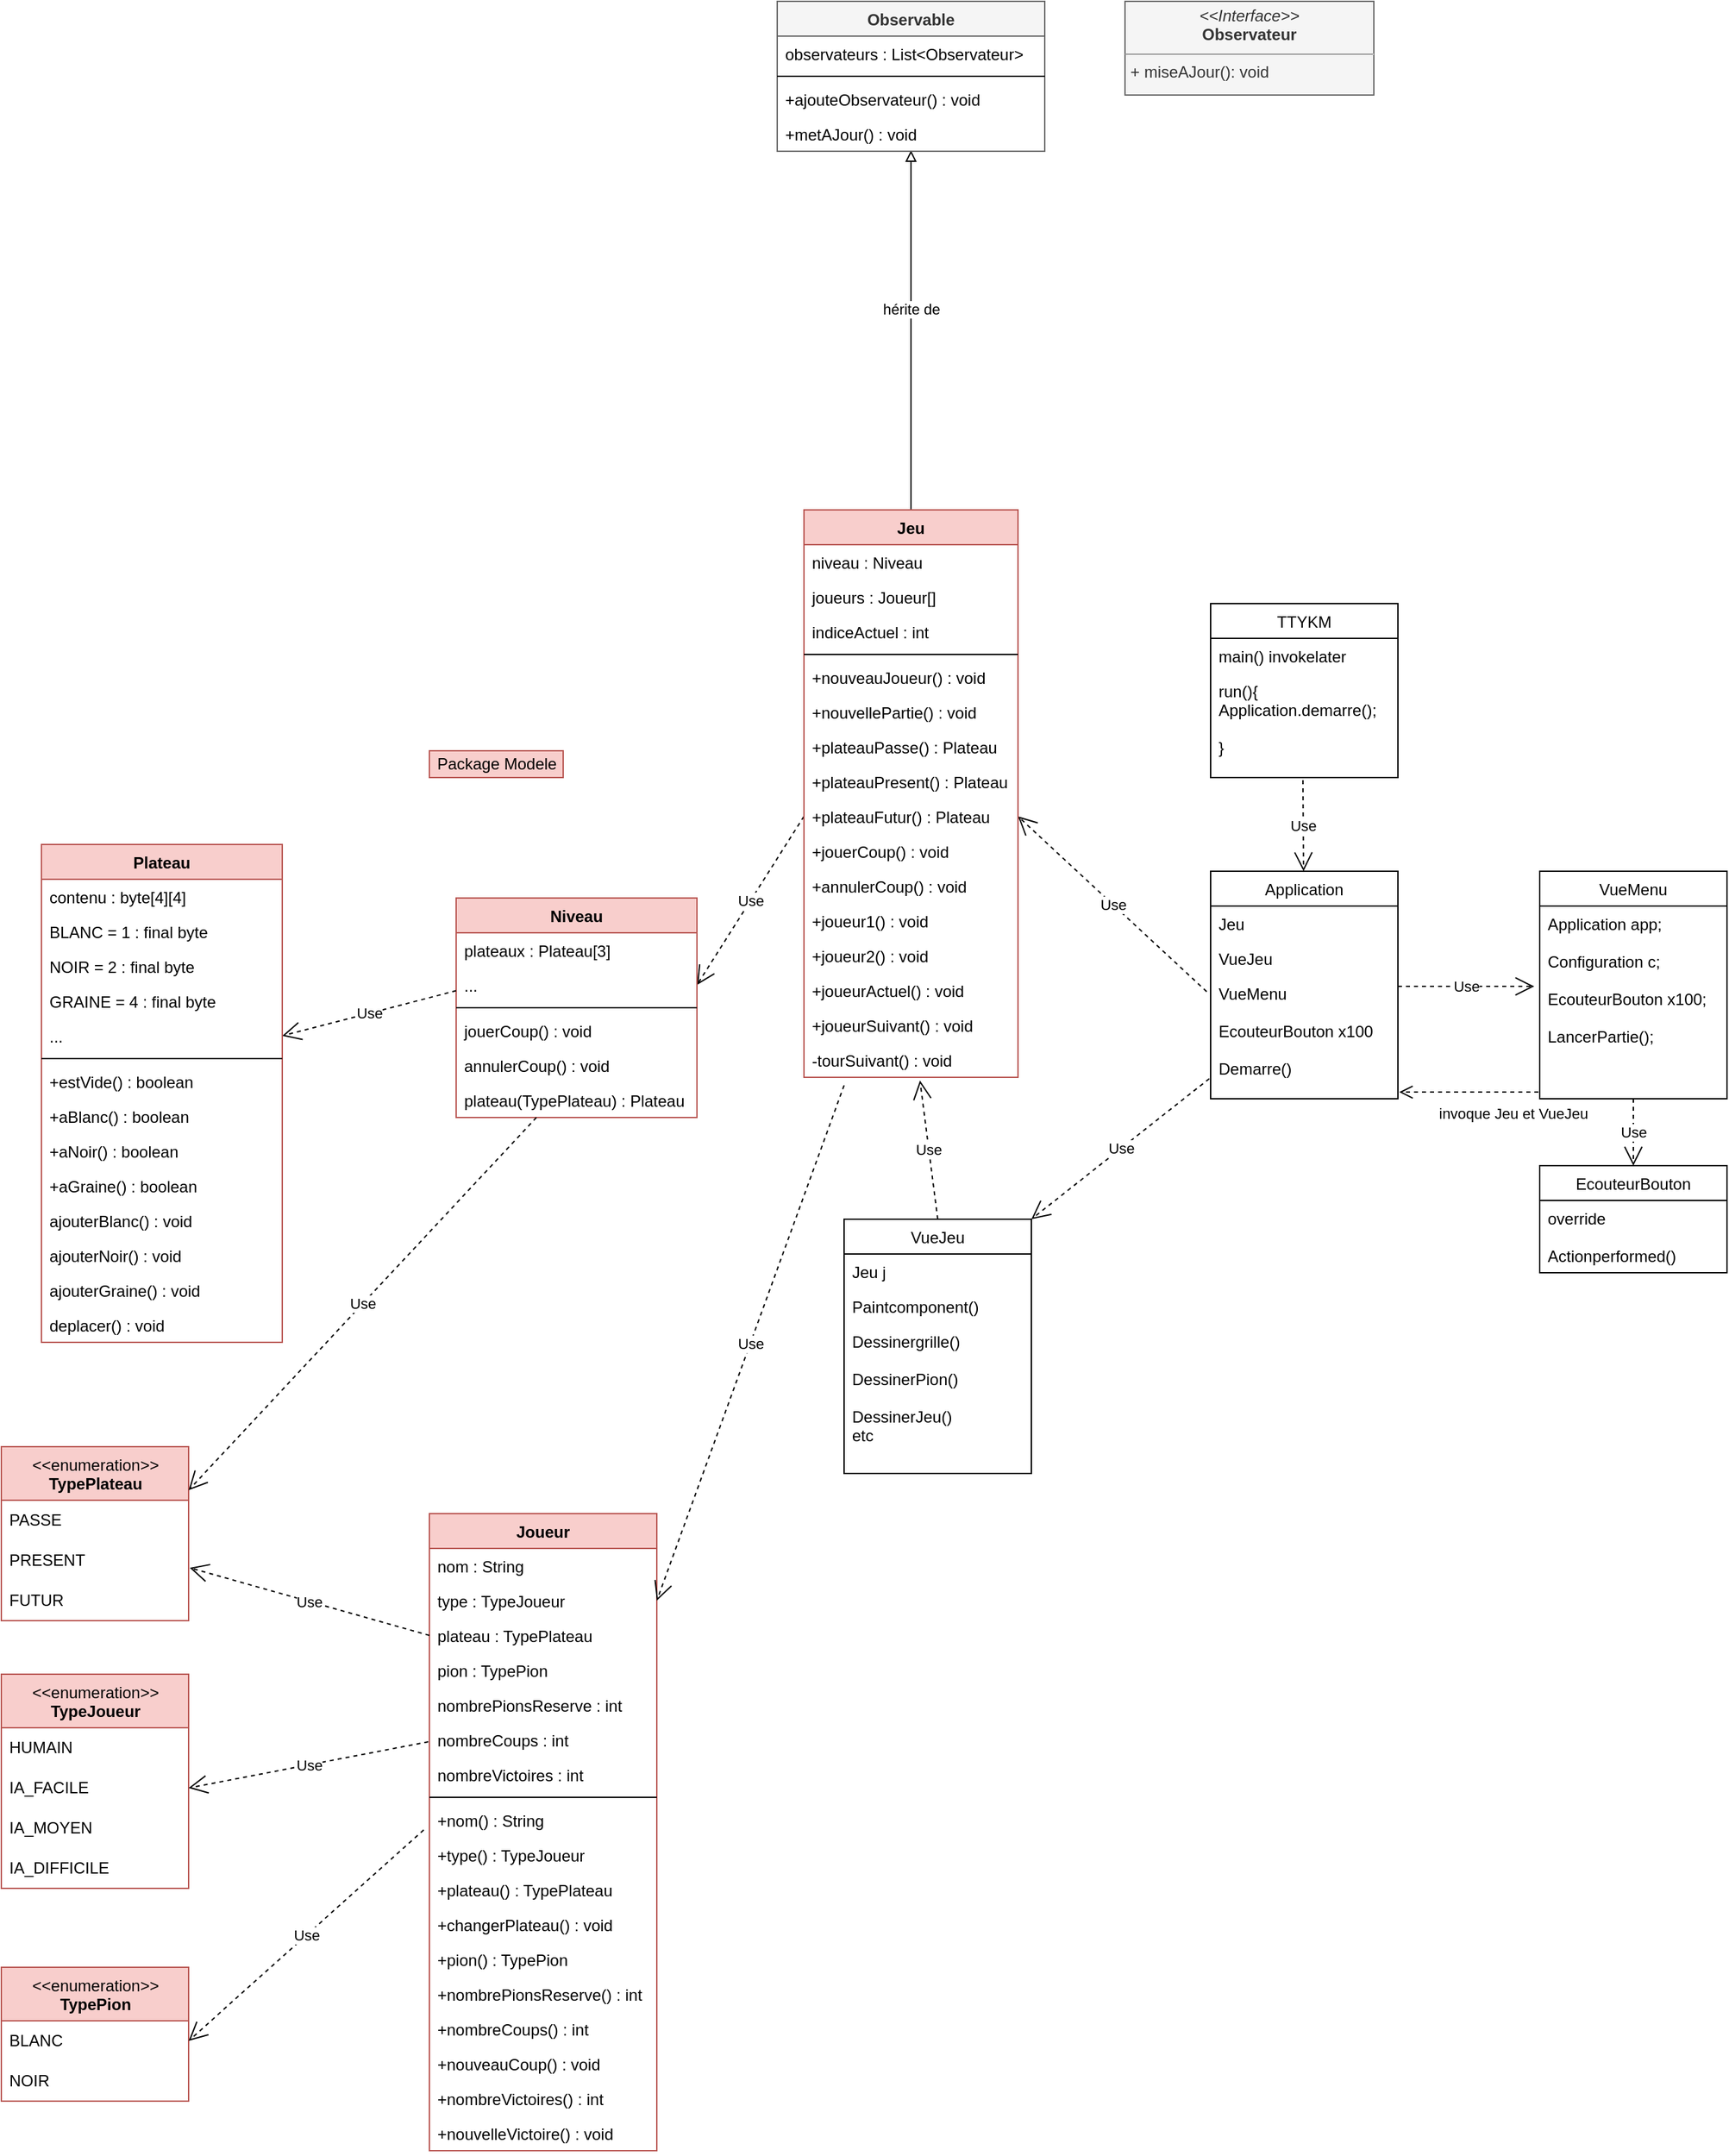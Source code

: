 <mxfile version="17.5.1" type="device"><diagram id="C5RBs43oDa-KdzZeNtuy" name="Page-1"><mxGraphModel dx="1675" dy="1767" grid="1" gridSize="10" guides="1" tooltips="1" connect="1" arrows="1" fold="1" page="1" pageScale="1" pageWidth="827" pageHeight="1169" math="0" shadow="0"><root><mxCell id="WIyWlLk6GJQsqaUBKTNV-0"/><mxCell id="WIyWlLk6GJQsqaUBKTNV-1" parent="WIyWlLk6GJQsqaUBKTNV-0"/><mxCell id="59cZ2ZwxNtggz1wQpweX-0" value="TTYKM" style="swimlane;fontStyle=0;childLayout=stackLayout;horizontal=1;startSize=26;fillColor=none;horizontalStack=0;resizeParent=1;resizeParentMax=0;resizeLast=0;collapsible=1;marginBottom=0;" parent="WIyWlLk6GJQsqaUBKTNV-1" vertex="1"><mxGeometry x="344" y="50" width="140" height="130" as="geometry"/></mxCell><mxCell id="59cZ2ZwxNtggz1wQpweX-1" value="main() invokelater" style="text;strokeColor=none;fillColor=none;align=left;verticalAlign=top;spacingLeft=4;spacingRight=4;overflow=hidden;rotatable=0;points=[[0,0.5],[1,0.5]];portConstraint=eastwest;" parent="59cZ2ZwxNtggz1wQpweX-0" vertex="1"><mxGeometry y="26" width="140" height="26" as="geometry"/></mxCell><mxCell id="59cZ2ZwxNtggz1wQpweX-2" value="run(){&#10;Application.demarre();&#10;&#10;}" style="text;strokeColor=none;fillColor=none;align=left;verticalAlign=top;spacingLeft=4;spacingRight=4;overflow=hidden;rotatable=0;points=[[0,0.5],[1,0.5]];portConstraint=eastwest;" parent="59cZ2ZwxNtggz1wQpweX-0" vertex="1"><mxGeometry y="52" width="140" height="78" as="geometry"/></mxCell><mxCell id="59cZ2ZwxNtggz1wQpweX-4" value="Use" style="endArrow=open;endSize=12;dashed=1;html=1;rounded=0;exitX=0.493;exitY=1.026;exitDx=0;exitDy=0;exitPerimeter=0;" parent="WIyWlLk6GJQsqaUBKTNV-1" source="59cZ2ZwxNtggz1wQpweX-2" target="59cZ2ZwxNtggz1wQpweX-5" edge="1"><mxGeometry width="160" relative="1" as="geometry"><mxPoint x="330" y="400" as="sourcePoint"/><mxPoint x="413" y="240" as="targetPoint"/></mxGeometry></mxCell><mxCell id="59cZ2ZwxNtggz1wQpweX-5" value="Application" style="swimlane;fontStyle=0;childLayout=stackLayout;horizontal=1;startSize=26;fillColor=none;horizontalStack=0;resizeParent=1;resizeParentMax=0;resizeLast=0;collapsible=1;marginBottom=0;" parent="WIyWlLk6GJQsqaUBKTNV-1" vertex="1"><mxGeometry x="344" y="250" width="140" height="170" as="geometry"/></mxCell><mxCell id="59cZ2ZwxNtggz1wQpweX-6" value="Jeu" style="text;strokeColor=none;fillColor=none;align=left;verticalAlign=top;spacingLeft=4;spacingRight=4;overflow=hidden;rotatable=0;points=[[0,0.5],[1,0.5]];portConstraint=eastwest;" parent="59cZ2ZwxNtggz1wQpweX-5" vertex="1"><mxGeometry y="26" width="140" height="26" as="geometry"/></mxCell><mxCell id="59cZ2ZwxNtggz1wQpweX-7" value="VueJeu" style="text;strokeColor=none;fillColor=none;align=left;verticalAlign=top;spacingLeft=4;spacingRight=4;overflow=hidden;rotatable=0;points=[[0,0.5],[1,0.5]];portConstraint=eastwest;" parent="59cZ2ZwxNtggz1wQpweX-5" vertex="1"><mxGeometry y="52" width="140" height="26" as="geometry"/></mxCell><mxCell id="59cZ2ZwxNtggz1wQpweX-8" value="VueMenu&#10;&#10;EcouteurBouton x100&#10;&#10;Demarre()&#10;" style="text;strokeColor=none;fillColor=none;align=left;verticalAlign=top;spacingLeft=4;spacingRight=4;overflow=hidden;rotatable=0;points=[[0,0.5],[1,0.5]];portConstraint=eastwest;" parent="59cZ2ZwxNtggz1wQpweX-5" vertex="1"><mxGeometry y="78" width="140" height="92" as="geometry"/></mxCell><mxCell id="59cZ2ZwxNtggz1wQpweX-12" value="Use" style="endArrow=open;endSize=12;dashed=1;html=1;rounded=0;exitX=-0.021;exitY=0.13;exitDx=0;exitDy=0;exitPerimeter=0;entryX=1;entryY=0.5;entryDx=0;entryDy=0;" parent="WIyWlLk6GJQsqaUBKTNV-1" source="59cZ2ZwxNtggz1wQpweX-8" target="d33MSlvQpofv4dg1JDqz-76" edge="1"><mxGeometry width="160" relative="1" as="geometry"><mxPoint x="330" y="400" as="sourcePoint"/><mxPoint x="210" y="331.512" as="targetPoint"/></mxGeometry></mxCell><mxCell id="59cZ2ZwxNtggz1wQpweX-17" value="VueJeu" style="swimlane;fontStyle=0;childLayout=stackLayout;horizontal=1;startSize=26;fillColor=none;horizontalStack=0;resizeParent=1;resizeParentMax=0;resizeLast=0;collapsible=1;marginBottom=0;" parent="WIyWlLk6GJQsqaUBKTNV-1" vertex="1"><mxGeometry x="70" y="510" width="140" height="190" as="geometry"/></mxCell><mxCell id="59cZ2ZwxNtggz1wQpweX-18" value="Jeu j" style="text;strokeColor=none;fillColor=none;align=left;verticalAlign=top;spacingLeft=4;spacingRight=4;overflow=hidden;rotatable=0;points=[[0,0.5],[1,0.5]];portConstraint=eastwest;" parent="59cZ2ZwxNtggz1wQpweX-17" vertex="1"><mxGeometry y="26" width="140" height="26" as="geometry"/></mxCell><mxCell id="59cZ2ZwxNtggz1wQpweX-19" value="Paintcomponent()" style="text;strokeColor=none;fillColor=none;align=left;verticalAlign=top;spacingLeft=4;spacingRight=4;overflow=hidden;rotatable=0;points=[[0,0.5],[1,0.5]];portConstraint=eastwest;" parent="59cZ2ZwxNtggz1wQpweX-17" vertex="1"><mxGeometry y="52" width="140" height="26" as="geometry"/></mxCell><mxCell id="59cZ2ZwxNtggz1wQpweX-20" value="Dessinergrille()&#10;&#10;DessinerPion()&#10;&#10;DessinerJeu()&#10;etc&#10;" style="text;strokeColor=none;fillColor=none;align=left;verticalAlign=top;spacingLeft=4;spacingRight=4;overflow=hidden;rotatable=0;points=[[0,0.5],[1,0.5]];portConstraint=eastwest;" parent="59cZ2ZwxNtggz1wQpweX-17" vertex="1"><mxGeometry y="78" width="140" height="112" as="geometry"/></mxCell><mxCell id="59cZ2ZwxNtggz1wQpweX-21" value="Use" style="endArrow=open;endSize=12;dashed=1;html=1;rounded=0;exitX=-0.007;exitY=0.837;exitDx=0;exitDy=0;exitPerimeter=0;entryX=1;entryY=0;entryDx=0;entryDy=0;" parent="WIyWlLk6GJQsqaUBKTNV-1" source="59cZ2ZwxNtggz1wQpweX-8" target="59cZ2ZwxNtggz1wQpweX-17" edge="1"><mxGeometry width="160" relative="1" as="geometry"><mxPoint x="330" y="430" as="sourcePoint"/><mxPoint x="490" y="430" as="targetPoint"/></mxGeometry></mxCell><mxCell id="59cZ2ZwxNtggz1wQpweX-22" value="Use" style="endArrow=open;endSize=12;dashed=1;html=1;rounded=0;exitX=0.5;exitY=0;exitDx=0;exitDy=0;entryX=0.542;entryY=1.09;entryDx=0;entryDy=0;entryPerimeter=0;" parent="WIyWlLk6GJQsqaUBKTNV-1" source="59cZ2ZwxNtggz1wQpweX-17" target="d33MSlvQpofv4dg1JDqz-94" edge="1"><mxGeometry width="160" relative="1" as="geometry"><mxPoint x="330" y="430" as="sourcePoint"/><mxPoint x="140.98" y="436.068" as="targetPoint"/></mxGeometry></mxCell><mxCell id="59cZ2ZwxNtggz1wQpweX-23" value="VueMenu" style="swimlane;fontStyle=0;childLayout=stackLayout;horizontal=1;startSize=26;fillColor=none;horizontalStack=0;resizeParent=1;resizeParentMax=0;resizeLast=0;collapsible=1;marginBottom=0;" parent="WIyWlLk6GJQsqaUBKTNV-1" vertex="1"><mxGeometry x="590" y="250" width="140" height="170" as="geometry"/></mxCell><mxCell id="59cZ2ZwxNtggz1wQpweX-24" value="Application app;&#10;&#10;Configuration c;&#10;&#10;EcouteurBouton x100;&#10;&#10;LancerPartie();&#10;" style="text;strokeColor=none;fillColor=none;align=left;verticalAlign=top;spacingLeft=4;spacingRight=4;overflow=hidden;rotatable=0;points=[[0,0.5],[1,0.5]];portConstraint=eastwest;" parent="59cZ2ZwxNtggz1wQpweX-23" vertex="1"><mxGeometry y="26" width="140" height="144" as="geometry"/></mxCell><mxCell id="59cZ2ZwxNtggz1wQpweX-27" value="Use" style="endArrow=open;endSize=12;dashed=1;html=1;rounded=0;exitX=1;exitY=0.087;exitDx=0;exitDy=0;exitPerimeter=0;entryX=-0.029;entryY=0.417;entryDx=0;entryDy=0;entryPerimeter=0;" parent="WIyWlLk6GJQsqaUBKTNV-1" source="59cZ2ZwxNtggz1wQpweX-8" target="59cZ2ZwxNtggz1wQpweX-24" edge="1"><mxGeometry width="160" relative="1" as="geometry"><mxPoint x="330" y="400" as="sourcePoint"/><mxPoint x="490" y="400" as="targetPoint"/></mxGeometry></mxCell><mxCell id="59cZ2ZwxNtggz1wQpweX-28" value="invoque Jeu et VueJeu" style="html=1;verticalAlign=bottom;endArrow=open;dashed=1;endSize=8;rounded=0;entryX=1.007;entryY=0.946;entryDx=0;entryDy=0;entryPerimeter=0;exitX=-0.007;exitY=0.965;exitDx=0;exitDy=0;exitPerimeter=0;" parent="WIyWlLk6GJQsqaUBKTNV-1" source="59cZ2ZwxNtggz1wQpweX-24" target="59cZ2ZwxNtggz1wQpweX-8" edge="1"><mxGeometry x="-0.634" y="25" relative="1" as="geometry"><mxPoint x="590" y="370" as="sourcePoint"/><mxPoint x="370" y="400" as="targetPoint"/><mxPoint as="offset"/></mxGeometry></mxCell><mxCell id="59cZ2ZwxNtggz1wQpweX-29" value="EcouteurBouton" style="swimlane;fontStyle=0;childLayout=stackLayout;horizontal=1;startSize=26;fillColor=none;horizontalStack=0;resizeParent=1;resizeParentMax=0;resizeLast=0;collapsible=1;marginBottom=0;" parent="WIyWlLk6GJQsqaUBKTNV-1" vertex="1"><mxGeometry x="590" y="470" width="140" height="80" as="geometry"/></mxCell><mxCell id="59cZ2ZwxNtggz1wQpweX-31" value="override &#10;&#10;Actionperformed()" style="text;strokeColor=none;fillColor=none;align=left;verticalAlign=top;spacingLeft=4;spacingRight=4;overflow=hidden;rotatable=0;points=[[0,0.5],[1,0.5]];portConstraint=eastwest;" parent="59cZ2ZwxNtggz1wQpweX-29" vertex="1"><mxGeometry y="26" width="140" height="54" as="geometry"/></mxCell><mxCell id="59cZ2ZwxNtggz1wQpweX-33" value="Use" style="endArrow=open;endSize=12;dashed=1;html=1;rounded=0;entryX=0.5;entryY=0;entryDx=0;entryDy=0;exitX=0.5;exitY=1;exitDx=0;exitDy=0;" parent="WIyWlLk6GJQsqaUBKTNV-1" source="59cZ2ZwxNtggz1wQpweX-23" target="59cZ2ZwxNtggz1wQpweX-29" edge="1"><mxGeometry width="160" relative="1" as="geometry"><mxPoint x="330" y="400" as="sourcePoint"/><mxPoint x="490" y="400" as="targetPoint"/></mxGeometry></mxCell><mxCell id="d33MSlvQpofv4dg1JDqz-1" value="Use" style="endArrow=open;endSize=12;dashed=1;html=1;rounded=0;exitX=0;exitY=0.5;exitDx=0;exitDy=0;entryX=1;entryY=0.5;entryDx=0;entryDy=0;" edge="1" parent="WIyWlLk6GJQsqaUBKTNV-1" source="d33MSlvQpofv4dg1JDqz-76" target="d33MSlvQpofv4dg1JDqz-64"><mxGeometry width="160" relative="1" as="geometry"><mxPoint x="70.0" y="339.41" as="sourcePoint"/><mxPoint x="-61.06" y="339.436" as="targetPoint"/></mxGeometry></mxCell><mxCell id="d33MSlvQpofv4dg1JDqz-2" value="Niveau" style="swimlane;fontStyle=1;align=center;verticalAlign=top;childLayout=stackLayout;horizontal=1;startSize=26;horizontalStack=0;resizeParent=1;resizeParentMax=0;resizeLast=0;collapsible=1;marginBottom=0;fillColor=#f8cecc;strokeColor=#b85450;" vertex="1" parent="WIyWlLk6GJQsqaUBKTNV-1"><mxGeometry x="-220" y="270" width="180" height="164" as="geometry"/></mxCell><mxCell id="d33MSlvQpofv4dg1JDqz-3" value="plateaux : Plateau[3]" style="text;strokeColor=none;fillColor=none;align=left;verticalAlign=top;spacingLeft=4;spacingRight=4;overflow=hidden;rotatable=0;points=[[0,0.5],[1,0.5]];portConstraint=eastwest;" vertex="1" parent="d33MSlvQpofv4dg1JDqz-2"><mxGeometry y="26" width="180" height="26" as="geometry"/></mxCell><mxCell id="d33MSlvQpofv4dg1JDqz-64" value="..." style="text;strokeColor=none;fillColor=none;align=left;verticalAlign=top;spacingLeft=4;spacingRight=4;overflow=hidden;rotatable=0;points=[[0,0.5],[1,0.5]];portConstraint=eastwest;" vertex="1" parent="d33MSlvQpofv4dg1JDqz-2"><mxGeometry y="52" width="180" height="26" as="geometry"/></mxCell><mxCell id="d33MSlvQpofv4dg1JDqz-4" value="" style="line;strokeWidth=1;fillColor=none;align=left;verticalAlign=middle;spacingTop=-1;spacingLeft=3;spacingRight=3;rotatable=0;labelPosition=right;points=[];portConstraint=eastwest;" vertex="1" parent="d33MSlvQpofv4dg1JDqz-2"><mxGeometry y="78" width="180" height="8" as="geometry"/></mxCell><mxCell id="d33MSlvQpofv4dg1JDqz-5" value="jouerCoup() : void" style="text;strokeColor=none;fillColor=none;align=left;verticalAlign=top;spacingLeft=4;spacingRight=4;overflow=hidden;rotatable=0;points=[[0,0.5],[1,0.5]];portConstraint=eastwest;" vertex="1" parent="d33MSlvQpofv4dg1JDqz-2"><mxGeometry y="86" width="180" height="26" as="geometry"/></mxCell><mxCell id="d33MSlvQpofv4dg1JDqz-63" value="annulerCoup() : void" style="text;strokeColor=none;fillColor=none;align=left;verticalAlign=top;spacingLeft=4;spacingRight=4;overflow=hidden;rotatable=0;points=[[0,0.5],[1,0.5]];portConstraint=eastwest;" vertex="1" parent="d33MSlvQpofv4dg1JDqz-2"><mxGeometry y="112" width="180" height="26" as="geometry"/></mxCell><mxCell id="d33MSlvQpofv4dg1JDqz-65" value="plateau(TypePlateau) : Plateau" style="text;strokeColor=none;fillColor=none;align=left;verticalAlign=top;spacingLeft=4;spacingRight=4;overflow=hidden;rotatable=0;points=[[0,0.5],[1,0.5]];portConstraint=eastwest;" vertex="1" parent="d33MSlvQpofv4dg1JDqz-2"><mxGeometry y="138" width="180" height="26" as="geometry"/></mxCell><mxCell id="d33MSlvQpofv4dg1JDqz-117" style="edgeStyle=orthogonalEdgeStyle;rounded=0;orthogonalLoop=1;jettySize=auto;html=1;entryX=0.5;entryY=0.974;entryDx=0;entryDy=0;entryPerimeter=0;endArrow=block;endFill=0;strokeWidth=1;" edge="1" parent="WIyWlLk6GJQsqaUBKTNV-1" source="d33MSlvQpofv4dg1JDqz-68" target="d33MSlvQpofv4dg1JDqz-114"><mxGeometry relative="1" as="geometry"/></mxCell><mxCell id="d33MSlvQpofv4dg1JDqz-119" value="hérite de" style="edgeLabel;html=1;align=center;verticalAlign=middle;resizable=0;points=[];" vertex="1" connectable="0" parent="d33MSlvQpofv4dg1JDqz-117"><mxGeometry x="0.429" y="-2" relative="1" as="geometry"><mxPoint x="-2" y="42" as="offset"/></mxGeometry></mxCell><mxCell id="d33MSlvQpofv4dg1JDqz-68" value="Jeu" style="swimlane;fontStyle=1;align=center;verticalAlign=top;childLayout=stackLayout;horizontal=1;startSize=26;horizontalStack=0;resizeParent=1;resizeParentMax=0;resizeLast=0;collapsible=1;marginBottom=0;fillColor=#f8cecc;strokeColor=#b85450;" vertex="1" parent="WIyWlLk6GJQsqaUBKTNV-1"><mxGeometry x="40" y="-20" width="160" height="424" as="geometry"/></mxCell><mxCell id="d33MSlvQpofv4dg1JDqz-70" value="niveau : Niveau" style="text;strokeColor=none;fillColor=none;align=left;verticalAlign=top;spacingLeft=4;spacingRight=4;overflow=hidden;rotatable=0;points=[[0,0.5],[1,0.5]];portConstraint=eastwest;" vertex="1" parent="d33MSlvQpofv4dg1JDqz-68"><mxGeometry y="26" width="160" height="26" as="geometry"/></mxCell><mxCell id="d33MSlvQpofv4dg1JDqz-77" value="joueurs : Joueur[]" style="text;strokeColor=none;fillColor=none;align=left;verticalAlign=top;spacingLeft=4;spacingRight=4;overflow=hidden;rotatable=0;points=[[0,0.5],[1,0.5]];portConstraint=eastwest;" vertex="1" parent="d33MSlvQpofv4dg1JDqz-68"><mxGeometry y="52" width="160" height="26" as="geometry"/></mxCell><mxCell id="d33MSlvQpofv4dg1JDqz-79" value="indiceActuel : int" style="text;strokeColor=none;fillColor=none;align=left;verticalAlign=top;spacingLeft=4;spacingRight=4;overflow=hidden;rotatable=0;points=[[0,0.5],[1,0.5]];portConstraint=eastwest;" vertex="1" parent="d33MSlvQpofv4dg1JDqz-68"><mxGeometry y="78" width="160" height="26" as="geometry"/></mxCell><mxCell id="d33MSlvQpofv4dg1JDqz-71" value="" style="line;strokeWidth=1;fillColor=none;align=left;verticalAlign=middle;spacingTop=-1;spacingLeft=3;spacingRight=3;rotatable=0;labelPosition=right;points=[];portConstraint=eastwest;" vertex="1" parent="d33MSlvQpofv4dg1JDqz-68"><mxGeometry y="104" width="160" height="8" as="geometry"/></mxCell><mxCell id="d33MSlvQpofv4dg1JDqz-72" value="+nouveauJoueur() : void" style="text;strokeColor=none;fillColor=none;align=left;verticalAlign=top;spacingLeft=4;spacingRight=4;overflow=hidden;rotatable=0;points=[[0,0.5],[1,0.5]];portConstraint=eastwest;" vertex="1" parent="d33MSlvQpofv4dg1JDqz-68"><mxGeometry y="112" width="160" height="26" as="geometry"/></mxCell><mxCell id="d33MSlvQpofv4dg1JDqz-73" value="+nouvellePartie() : void" style="text;strokeColor=none;fillColor=none;align=left;verticalAlign=top;spacingLeft=4;spacingRight=4;overflow=hidden;rotatable=0;points=[[0,0.5],[1,0.5]];portConstraint=eastwest;" vertex="1" parent="d33MSlvQpofv4dg1JDqz-68"><mxGeometry y="138" width="160" height="26" as="geometry"/></mxCell><mxCell id="d33MSlvQpofv4dg1JDqz-74" value="+plateauPasse() : Plateau" style="text;strokeColor=none;fillColor=none;align=left;verticalAlign=top;spacingLeft=4;spacingRight=4;overflow=hidden;rotatable=0;points=[[0,0.5],[1,0.5]];portConstraint=eastwest;" vertex="1" parent="d33MSlvQpofv4dg1JDqz-68"><mxGeometry y="164" width="160" height="26" as="geometry"/></mxCell><mxCell id="d33MSlvQpofv4dg1JDqz-75" value="+plateauPresent() : Plateau" style="text;strokeColor=none;fillColor=none;align=left;verticalAlign=top;spacingLeft=4;spacingRight=4;overflow=hidden;rotatable=0;points=[[0,0.5],[1,0.5]];portConstraint=eastwest;" vertex="1" parent="d33MSlvQpofv4dg1JDqz-68"><mxGeometry y="190" width="160" height="26" as="geometry"/></mxCell><mxCell id="d33MSlvQpofv4dg1JDqz-76" value="+plateauFutur() : Plateau" style="text;strokeColor=none;fillColor=none;align=left;verticalAlign=top;spacingLeft=4;spacingRight=4;overflow=hidden;rotatable=0;points=[[0,0.5],[1,0.5]];portConstraint=eastwest;" vertex="1" parent="d33MSlvQpofv4dg1JDqz-68"><mxGeometry y="216" width="160" height="26" as="geometry"/></mxCell><mxCell id="d33MSlvQpofv4dg1JDqz-88" value="+jouerCoup() : void" style="text;strokeColor=none;fillColor=none;align=left;verticalAlign=top;spacingLeft=4;spacingRight=4;overflow=hidden;rotatable=0;points=[[0,0.5],[1,0.5]];portConstraint=eastwest;" vertex="1" parent="d33MSlvQpofv4dg1JDqz-68"><mxGeometry y="242" width="160" height="26" as="geometry"/></mxCell><mxCell id="d33MSlvQpofv4dg1JDqz-89" value="+annulerCoup() : void" style="text;strokeColor=none;fillColor=none;align=left;verticalAlign=top;spacingLeft=4;spacingRight=4;overflow=hidden;rotatable=0;points=[[0,0.5],[1,0.5]];portConstraint=eastwest;" vertex="1" parent="d33MSlvQpofv4dg1JDqz-68"><mxGeometry y="268" width="160" height="26" as="geometry"/></mxCell><mxCell id="d33MSlvQpofv4dg1JDqz-90" value="+joueur1() : void" style="text;strokeColor=none;fillColor=none;align=left;verticalAlign=top;spacingLeft=4;spacingRight=4;overflow=hidden;rotatable=0;points=[[0,0.5],[1,0.5]];portConstraint=eastwest;" vertex="1" parent="d33MSlvQpofv4dg1JDqz-68"><mxGeometry y="294" width="160" height="26" as="geometry"/></mxCell><mxCell id="d33MSlvQpofv4dg1JDqz-91" value="+joueur2() : void" style="text;strokeColor=none;fillColor=none;align=left;verticalAlign=top;spacingLeft=4;spacingRight=4;overflow=hidden;rotatable=0;points=[[0,0.5],[1,0.5]];portConstraint=eastwest;" vertex="1" parent="d33MSlvQpofv4dg1JDqz-68"><mxGeometry y="320" width="160" height="26" as="geometry"/></mxCell><mxCell id="d33MSlvQpofv4dg1JDqz-92" value="+joueurActuel() : void" style="text;strokeColor=none;fillColor=none;align=left;verticalAlign=top;spacingLeft=4;spacingRight=4;overflow=hidden;rotatable=0;points=[[0,0.5],[1,0.5]];portConstraint=eastwest;" vertex="1" parent="d33MSlvQpofv4dg1JDqz-68"><mxGeometry y="346" width="160" height="26" as="geometry"/></mxCell><mxCell id="d33MSlvQpofv4dg1JDqz-93" value="+joueurSuivant() : void" style="text;strokeColor=none;fillColor=none;align=left;verticalAlign=top;spacingLeft=4;spacingRight=4;overflow=hidden;rotatable=0;points=[[0,0.5],[1,0.5]];portConstraint=eastwest;" vertex="1" parent="d33MSlvQpofv4dg1JDqz-68"><mxGeometry y="372" width="160" height="26" as="geometry"/></mxCell><mxCell id="d33MSlvQpofv4dg1JDqz-94" value="-tourSuivant() : void" style="text;strokeColor=none;fillColor=none;align=left;verticalAlign=top;spacingLeft=4;spacingRight=4;overflow=hidden;rotatable=0;points=[[0,0.5],[1,0.5]];portConstraint=eastwest;" vertex="1" parent="d33MSlvQpofv4dg1JDqz-68"><mxGeometry y="398" width="160" height="26" as="geometry"/></mxCell><mxCell id="d33MSlvQpofv4dg1JDqz-23" value="Joueur" style="swimlane;fontStyle=1;align=center;verticalAlign=top;childLayout=stackLayout;horizontal=1;startSize=26;horizontalStack=0;resizeParent=1;resizeParentMax=0;resizeLast=0;collapsible=1;marginBottom=0;fillColor=#f8cecc;strokeColor=#b85450;" vertex="1" parent="WIyWlLk6GJQsqaUBKTNV-1"><mxGeometry x="-240" y="730" width="170" height="476" as="geometry"/></mxCell><mxCell id="d33MSlvQpofv4dg1JDqz-24" value="nom : String" style="text;strokeColor=none;fillColor=none;align=left;verticalAlign=top;spacingLeft=4;spacingRight=4;overflow=hidden;rotatable=0;points=[[0,0.5],[1,0.5]];portConstraint=eastwest;" vertex="1" parent="d33MSlvQpofv4dg1JDqz-23"><mxGeometry y="26" width="170" height="26" as="geometry"/></mxCell><mxCell id="d33MSlvQpofv4dg1JDqz-44" value="type : TypeJoueur" style="text;strokeColor=none;fillColor=none;align=left;verticalAlign=top;spacingLeft=4;spacingRight=4;overflow=hidden;rotatable=0;points=[[0,0.5],[1,0.5]];portConstraint=eastwest;" vertex="1" parent="d33MSlvQpofv4dg1JDqz-23"><mxGeometry y="52" width="170" height="26" as="geometry"/></mxCell><mxCell id="d33MSlvQpofv4dg1JDqz-45" value="plateau : TypePlateau" style="text;strokeColor=none;fillColor=none;align=left;verticalAlign=top;spacingLeft=4;spacingRight=4;overflow=hidden;rotatable=0;points=[[0,0.5],[1,0.5]];portConstraint=eastwest;" vertex="1" parent="d33MSlvQpofv4dg1JDqz-23"><mxGeometry y="78" width="170" height="26" as="geometry"/></mxCell><mxCell id="d33MSlvQpofv4dg1JDqz-80" value="pion : TypePion" style="text;strokeColor=none;fillColor=none;align=left;verticalAlign=top;spacingLeft=4;spacingRight=4;overflow=hidden;rotatable=0;points=[[0,0.5],[1,0.5]];portConstraint=eastwest;" vertex="1" parent="d33MSlvQpofv4dg1JDqz-23"><mxGeometry y="104" width="170" height="26" as="geometry"/></mxCell><mxCell id="d33MSlvQpofv4dg1JDqz-86" value="nombrePionsReserve : int" style="text;strokeColor=none;fillColor=none;align=left;verticalAlign=top;spacingLeft=4;spacingRight=4;overflow=hidden;rotatable=0;points=[[0,0.5],[1,0.5]];portConstraint=eastwest;" vertex="1" parent="d33MSlvQpofv4dg1JDqz-23"><mxGeometry y="130" width="170" height="26" as="geometry"/></mxCell><mxCell id="d33MSlvQpofv4dg1JDqz-98" value="nombreCoups : int" style="text;strokeColor=none;fillColor=none;align=left;verticalAlign=top;spacingLeft=4;spacingRight=4;overflow=hidden;rotatable=0;points=[[0,0.5],[1,0.5]];portConstraint=eastwest;" vertex="1" parent="d33MSlvQpofv4dg1JDqz-23"><mxGeometry y="156" width="170" height="26" as="geometry"/></mxCell><mxCell id="d33MSlvQpofv4dg1JDqz-96" value="nombreVictoires : int" style="text;strokeColor=none;fillColor=none;align=left;verticalAlign=top;spacingLeft=4;spacingRight=4;overflow=hidden;rotatable=0;points=[[0,0.5],[1,0.5]];portConstraint=eastwest;" vertex="1" parent="d33MSlvQpofv4dg1JDqz-23"><mxGeometry y="182" width="170" height="26" as="geometry"/></mxCell><mxCell id="d33MSlvQpofv4dg1JDqz-25" value="" style="line;strokeWidth=1;fillColor=none;align=left;verticalAlign=middle;spacingTop=-1;spacingLeft=3;spacingRight=3;rotatable=0;labelPosition=right;points=[];portConstraint=eastwest;" vertex="1" parent="d33MSlvQpofv4dg1JDqz-23"><mxGeometry y="208" width="170" height="8" as="geometry"/></mxCell><mxCell id="d33MSlvQpofv4dg1JDqz-26" value="+nom() : String" style="text;strokeColor=none;fillColor=none;align=left;verticalAlign=top;spacingLeft=4;spacingRight=4;overflow=hidden;rotatable=0;points=[[0,0.5],[1,0.5]];portConstraint=eastwest;" vertex="1" parent="d33MSlvQpofv4dg1JDqz-23"><mxGeometry y="216" width="170" height="26" as="geometry"/></mxCell><mxCell id="d33MSlvQpofv4dg1JDqz-27" value="+type() : TypeJoueur" style="text;strokeColor=none;fillColor=none;align=left;verticalAlign=top;spacingLeft=4;spacingRight=4;overflow=hidden;rotatable=0;points=[[0,0.5],[1,0.5]];portConstraint=eastwest;" vertex="1" parent="d33MSlvQpofv4dg1JDqz-23"><mxGeometry y="242" width="170" height="26" as="geometry"/></mxCell><mxCell id="d33MSlvQpofv4dg1JDqz-28" value="+plateau() : TypePlateau" style="text;strokeColor=none;fillColor=none;align=left;verticalAlign=top;spacingLeft=4;spacingRight=4;overflow=hidden;rotatable=0;points=[[0,0.5],[1,0.5]];portConstraint=eastwest;" vertex="1" parent="d33MSlvQpofv4dg1JDqz-23"><mxGeometry y="268" width="170" height="26" as="geometry"/></mxCell><mxCell id="d33MSlvQpofv4dg1JDqz-95" value="+changerPlateau() : void" style="text;strokeColor=none;fillColor=none;align=left;verticalAlign=top;spacingLeft=4;spacingRight=4;overflow=hidden;rotatable=0;points=[[0,0.5],[1,0.5]];portConstraint=eastwest;" vertex="1" parent="d33MSlvQpofv4dg1JDqz-23"><mxGeometry y="294" width="170" height="26" as="geometry"/></mxCell><mxCell id="d33MSlvQpofv4dg1JDqz-85" value="+pion() : TypePion" style="text;strokeColor=none;fillColor=none;align=left;verticalAlign=top;spacingLeft=4;spacingRight=4;overflow=hidden;rotatable=0;points=[[0,0.5],[1,0.5]];portConstraint=eastwest;" vertex="1" parent="d33MSlvQpofv4dg1JDqz-23"><mxGeometry y="320" width="170" height="26" as="geometry"/></mxCell><mxCell id="d33MSlvQpofv4dg1JDqz-87" value="+nombrePionsReserve() : int" style="text;strokeColor=none;fillColor=none;align=left;verticalAlign=top;spacingLeft=4;spacingRight=4;overflow=hidden;rotatable=0;points=[[0,0.5],[1,0.5]];portConstraint=eastwest;" vertex="1" parent="d33MSlvQpofv4dg1JDqz-23"><mxGeometry y="346" width="170" height="26" as="geometry"/></mxCell><mxCell id="d33MSlvQpofv4dg1JDqz-99" value="+nombreCoups() : int" style="text;strokeColor=none;fillColor=none;align=left;verticalAlign=top;spacingLeft=4;spacingRight=4;overflow=hidden;rotatable=0;points=[[0,0.5],[1,0.5]];portConstraint=eastwest;" vertex="1" parent="d33MSlvQpofv4dg1JDqz-23"><mxGeometry y="372" width="170" height="26" as="geometry"/></mxCell><mxCell id="d33MSlvQpofv4dg1JDqz-100" value="+nouveauCoup() : void" style="text;strokeColor=none;fillColor=none;align=left;verticalAlign=top;spacingLeft=4;spacingRight=4;overflow=hidden;rotatable=0;points=[[0,0.5],[1,0.5]];portConstraint=eastwest;" vertex="1" parent="d33MSlvQpofv4dg1JDqz-23"><mxGeometry y="398" width="170" height="26" as="geometry"/></mxCell><mxCell id="d33MSlvQpofv4dg1JDqz-97" value="+nombreVictoires() : int" style="text;strokeColor=none;fillColor=none;align=left;verticalAlign=top;spacingLeft=4;spacingRight=4;overflow=hidden;rotatable=0;points=[[0,0.5],[1,0.5]];portConstraint=eastwest;" vertex="1" parent="d33MSlvQpofv4dg1JDqz-23"><mxGeometry y="424" width="170" height="26" as="geometry"/></mxCell><mxCell id="d33MSlvQpofv4dg1JDqz-101" value="+nouvelleVictoire() : void" style="text;strokeColor=none;fillColor=none;align=left;verticalAlign=top;spacingLeft=4;spacingRight=4;overflow=hidden;rotatable=0;points=[[0,0.5],[1,0.5]];portConstraint=eastwest;" vertex="1" parent="d33MSlvQpofv4dg1JDqz-23"><mxGeometry y="450" width="170" height="26" as="geometry"/></mxCell><mxCell id="d33MSlvQpofv4dg1JDqz-8" value="Use" style="endArrow=open;endSize=12;dashed=1;html=1;rounded=0;exitX=-0.021;exitY=0.13;exitDx=0;exitDy=0;exitPerimeter=0;entryX=1;entryY=0.5;entryDx=0;entryDy=0;" edge="1" parent="WIyWlLk6GJQsqaUBKTNV-1" target="d33MSlvQpofv4dg1JDqz-54"><mxGeometry width="160" relative="1" as="geometry"><mxPoint x="-220" y="339.29" as="sourcePoint"/><mxPoint x="-351.06" y="339.316" as="targetPoint"/></mxGeometry></mxCell><mxCell id="d33MSlvQpofv4dg1JDqz-9" value="Plateau" style="swimlane;fontStyle=1;align=center;verticalAlign=top;childLayout=stackLayout;horizontal=1;startSize=26;horizontalStack=0;resizeParent=1;resizeParentMax=0;resizeLast=0;collapsible=1;marginBottom=0;fillColor=#f8cecc;strokeColor=#b85450;" vertex="1" parent="WIyWlLk6GJQsqaUBKTNV-1"><mxGeometry x="-530" y="230" width="180" height="372" as="geometry"/></mxCell><mxCell id="d33MSlvQpofv4dg1JDqz-17" value="contenu : byte[4][4]" style="text;strokeColor=none;fillColor=none;align=left;verticalAlign=top;spacingLeft=4;spacingRight=4;overflow=hidden;rotatable=0;points=[[0,0.5],[1,0.5]];portConstraint=eastwest;" vertex="1" parent="d33MSlvQpofv4dg1JDqz-9"><mxGeometry y="26" width="180" height="26" as="geometry"/></mxCell><mxCell id="d33MSlvQpofv4dg1JDqz-21" value="BLANC = 1 : final byte" style="text;strokeColor=none;fillColor=none;align=left;verticalAlign=top;spacingLeft=4;spacingRight=4;overflow=hidden;rotatable=0;points=[[0,0.5],[1,0.5]];portConstraint=eastwest;" vertex="1" parent="d33MSlvQpofv4dg1JDqz-9"><mxGeometry y="52" width="180" height="26" as="geometry"/></mxCell><mxCell id="d33MSlvQpofv4dg1JDqz-53" value="NOIR = 2 : final byte" style="text;strokeColor=none;fillColor=none;align=left;verticalAlign=top;spacingLeft=4;spacingRight=4;overflow=hidden;rotatable=0;points=[[0,0.5],[1,0.5]];portConstraint=eastwest;" vertex="1" parent="d33MSlvQpofv4dg1JDqz-9"><mxGeometry y="78" width="180" height="26" as="geometry"/></mxCell><mxCell id="d33MSlvQpofv4dg1JDqz-22" value="GRAINE = 4 : final byte" style="text;strokeColor=none;fillColor=none;align=left;verticalAlign=top;spacingLeft=4;spacingRight=4;overflow=hidden;rotatable=0;points=[[0,0.5],[1,0.5]];portConstraint=eastwest;" vertex="1" parent="d33MSlvQpofv4dg1JDqz-9"><mxGeometry y="104" width="180" height="26" as="geometry"/></mxCell><mxCell id="d33MSlvQpofv4dg1JDqz-54" value="..." style="text;strokeColor=none;fillColor=none;align=left;verticalAlign=top;spacingLeft=4;spacingRight=4;overflow=hidden;rotatable=0;points=[[0,0.5],[1,0.5]];portConstraint=eastwest;" vertex="1" parent="d33MSlvQpofv4dg1JDqz-9"><mxGeometry y="130" width="180" height="26" as="geometry"/></mxCell><mxCell id="d33MSlvQpofv4dg1JDqz-11" value="" style="line;strokeWidth=1;fillColor=none;align=left;verticalAlign=middle;spacingTop=-1;spacingLeft=3;spacingRight=3;rotatable=0;labelPosition=right;points=[];portConstraint=eastwest;" vertex="1" parent="d33MSlvQpofv4dg1JDqz-9"><mxGeometry y="156" width="180" height="8" as="geometry"/></mxCell><mxCell id="d33MSlvQpofv4dg1JDqz-12" value="+estVide() : boolean" style="text;strokeColor=none;fillColor=none;align=left;verticalAlign=top;spacingLeft=4;spacingRight=4;overflow=hidden;rotatable=0;points=[[0,0.5],[1,0.5]];portConstraint=eastwest;" vertex="1" parent="d33MSlvQpofv4dg1JDqz-9"><mxGeometry y="164" width="180" height="26" as="geometry"/></mxCell><mxCell id="d33MSlvQpofv4dg1JDqz-57" value="+aBlanc() : boolean" style="text;strokeColor=none;fillColor=none;align=left;verticalAlign=top;spacingLeft=4;spacingRight=4;overflow=hidden;rotatable=0;points=[[0,0.5],[1,0.5]];portConstraint=eastwest;" vertex="1" parent="d33MSlvQpofv4dg1JDqz-9"><mxGeometry y="190" width="180" height="26" as="geometry"/></mxCell><mxCell id="d33MSlvQpofv4dg1JDqz-55" value="+aNoir() : boolean" style="text;strokeColor=none;fillColor=none;align=left;verticalAlign=top;spacingLeft=4;spacingRight=4;overflow=hidden;rotatable=0;points=[[0,0.5],[1,0.5]];portConstraint=eastwest;" vertex="1" parent="d33MSlvQpofv4dg1JDqz-9"><mxGeometry y="216" width="180" height="26" as="geometry"/></mxCell><mxCell id="d33MSlvQpofv4dg1JDqz-56" value="+aGraine() : boolean" style="text;strokeColor=none;fillColor=none;align=left;verticalAlign=top;spacingLeft=4;spacingRight=4;overflow=hidden;rotatable=0;points=[[0,0.5],[1,0.5]];portConstraint=eastwest;" vertex="1" parent="d33MSlvQpofv4dg1JDqz-9"><mxGeometry y="242" width="180" height="26" as="geometry"/></mxCell><mxCell id="d33MSlvQpofv4dg1JDqz-58" value="ajouterBlanc() : void" style="text;strokeColor=none;fillColor=none;align=left;verticalAlign=top;spacingLeft=4;spacingRight=4;overflow=hidden;rotatable=0;points=[[0,0.5],[1,0.5]];portConstraint=eastwest;" vertex="1" parent="d33MSlvQpofv4dg1JDqz-9"><mxGeometry y="268" width="180" height="26" as="geometry"/></mxCell><mxCell id="d33MSlvQpofv4dg1JDqz-59" value="ajouterNoir() : void" style="text;strokeColor=none;fillColor=none;align=left;verticalAlign=top;spacingLeft=4;spacingRight=4;overflow=hidden;rotatable=0;points=[[0,0.5],[1,0.5]];portConstraint=eastwest;" vertex="1" parent="d33MSlvQpofv4dg1JDqz-9"><mxGeometry y="294" width="180" height="26" as="geometry"/></mxCell><mxCell id="d33MSlvQpofv4dg1JDqz-60" value="ajouterGraine() : void" style="text;strokeColor=none;fillColor=none;align=left;verticalAlign=top;spacingLeft=4;spacingRight=4;overflow=hidden;rotatable=0;points=[[0,0.5],[1,0.5]];portConstraint=eastwest;" vertex="1" parent="d33MSlvQpofv4dg1JDqz-9"><mxGeometry y="320" width="180" height="26" as="geometry"/></mxCell><mxCell id="d33MSlvQpofv4dg1JDqz-62" value="deplacer() : void" style="text;strokeColor=none;fillColor=none;align=left;verticalAlign=top;spacingLeft=4;spacingRight=4;overflow=hidden;rotatable=0;points=[[0,0.5],[1,0.5]];portConstraint=eastwest;" vertex="1" parent="d33MSlvQpofv4dg1JDqz-9"><mxGeometry y="346" width="180" height="26" as="geometry"/></mxCell><mxCell id="d33MSlvQpofv4dg1JDqz-14" value="Package Modele" style="text;html=1;align=center;verticalAlign=middle;resizable=0;points=[];autosize=1;strokeColor=#b85450;fillColor=#f8cecc;" vertex="1" parent="WIyWlLk6GJQsqaUBKTNV-1"><mxGeometry x="-240" y="160" width="100" height="20" as="geometry"/></mxCell><mxCell id="d33MSlvQpofv4dg1JDqz-37" value="&amp;lt;&amp;lt;enumeration&amp;gt;&amp;gt;&lt;br&gt;&lt;b&gt;TypeJoueur&lt;/b&gt;" style="swimlane;fontStyle=0;align=center;verticalAlign=top;childLayout=stackLayout;horizontal=1;startSize=40;horizontalStack=0;resizeParent=1;resizeParentMax=0;resizeLast=0;collapsible=0;marginBottom=0;html=1;labelBackgroundColor=none;fillColor=#f8cecc;strokeColor=#b85450;" vertex="1" parent="WIyWlLk6GJQsqaUBKTNV-1"><mxGeometry x="-560" y="850" width="140" height="160" as="geometry"/></mxCell><mxCell id="d33MSlvQpofv4dg1JDqz-38" value="HUMAIN" style="text;html=1;strokeColor=none;fillColor=none;align=left;verticalAlign=middle;spacingLeft=4;spacingRight=4;overflow=hidden;rotatable=0;points=[[0,0.5],[1,0.5]];portConstraint=eastwest;labelBackgroundColor=none;opacity=10;" vertex="1" parent="d33MSlvQpofv4dg1JDqz-37"><mxGeometry y="40" width="140" height="30" as="geometry"/></mxCell><mxCell id="d33MSlvQpofv4dg1JDqz-41" value="IA_FACILE" style="text;html=1;strokeColor=none;fillColor=none;align=left;verticalAlign=middle;spacingLeft=4;spacingRight=4;overflow=hidden;rotatable=0;points=[[0,0.5],[1,0.5]];portConstraint=eastwest;labelBackgroundColor=none;opacity=10;" vertex="1" parent="d33MSlvQpofv4dg1JDqz-37"><mxGeometry y="70" width="140" height="30" as="geometry"/></mxCell><mxCell id="d33MSlvQpofv4dg1JDqz-42" value="IA_MOYEN" style="text;html=1;strokeColor=none;fillColor=none;align=left;verticalAlign=middle;spacingLeft=4;spacingRight=4;overflow=hidden;rotatable=0;points=[[0,0.5],[1,0.5]];portConstraint=eastwest;labelBackgroundColor=none;opacity=10;" vertex="1" parent="d33MSlvQpofv4dg1JDqz-37"><mxGeometry y="100" width="140" height="30" as="geometry"/></mxCell><mxCell id="d33MSlvQpofv4dg1JDqz-43" value="IA_DIFFICILE" style="text;html=1;strokeColor=none;fillColor=none;align=left;verticalAlign=middle;spacingLeft=4;spacingRight=4;overflow=hidden;rotatable=0;points=[[0,0.5],[1,0.5]];portConstraint=eastwest;labelBackgroundColor=none;opacity=10;" vertex="1" parent="d33MSlvQpofv4dg1JDqz-37"><mxGeometry y="130" width="140" height="30" as="geometry"/></mxCell><mxCell id="d33MSlvQpofv4dg1JDqz-48" value="&amp;lt;&amp;lt;enumeration&amp;gt;&amp;gt;&lt;br&gt;&lt;b&gt;TypePlateau&lt;/b&gt;" style="swimlane;fontStyle=0;align=center;verticalAlign=top;childLayout=stackLayout;horizontal=1;startSize=40;horizontalStack=0;resizeParent=1;resizeParentMax=0;resizeLast=0;collapsible=0;marginBottom=0;html=1;labelBackgroundColor=none;fillColor=#f8cecc;strokeColor=#b85450;" vertex="1" parent="WIyWlLk6GJQsqaUBKTNV-1"><mxGeometry x="-560" y="680" width="140" height="130" as="geometry"/></mxCell><mxCell id="d33MSlvQpofv4dg1JDqz-49" value="PASSE" style="text;html=1;strokeColor=none;fillColor=none;align=left;verticalAlign=middle;spacingLeft=4;spacingRight=4;overflow=hidden;rotatable=0;points=[[0,0.5],[1,0.5]];portConstraint=eastwest;labelBackgroundColor=none;opacity=10;" vertex="1" parent="d33MSlvQpofv4dg1JDqz-48"><mxGeometry y="40" width="140" height="30" as="geometry"/></mxCell><mxCell id="d33MSlvQpofv4dg1JDqz-50" value="PRESENT" style="text;html=1;strokeColor=none;fillColor=none;align=left;verticalAlign=middle;spacingLeft=4;spacingRight=4;overflow=hidden;rotatable=0;points=[[0,0.5],[1,0.5]];portConstraint=eastwest;labelBackgroundColor=none;opacity=10;" vertex="1" parent="d33MSlvQpofv4dg1JDqz-48"><mxGeometry y="70" width="140" height="30" as="geometry"/></mxCell><mxCell id="d33MSlvQpofv4dg1JDqz-51" value="FUTUR" style="text;html=1;strokeColor=none;fillColor=none;align=left;verticalAlign=middle;spacingLeft=4;spacingRight=4;overflow=hidden;rotatable=0;points=[[0,0.5],[1,0.5]];portConstraint=eastwest;labelBackgroundColor=none;opacity=10;" vertex="1" parent="d33MSlvQpofv4dg1JDqz-48"><mxGeometry y="100" width="140" height="30" as="geometry"/></mxCell><mxCell id="d33MSlvQpofv4dg1JDqz-81" value="&amp;lt;&amp;lt;enumeration&amp;gt;&amp;gt;&lt;br&gt;&lt;b&gt;TypePion&lt;/b&gt;" style="swimlane;fontStyle=0;align=center;verticalAlign=top;childLayout=stackLayout;horizontal=1;startSize=40;horizontalStack=0;resizeParent=1;resizeParentMax=0;resizeLast=0;collapsible=0;marginBottom=0;html=1;labelBackgroundColor=none;fillColor=#f8cecc;strokeColor=#b85450;" vertex="1" parent="WIyWlLk6GJQsqaUBKTNV-1"><mxGeometry x="-560" y="1069" width="140" height="100" as="geometry"/></mxCell><mxCell id="d33MSlvQpofv4dg1JDqz-82" value="BLANC" style="text;html=1;strokeColor=none;fillColor=none;align=left;verticalAlign=middle;spacingLeft=4;spacingRight=4;overflow=hidden;rotatable=0;points=[[0,0.5],[1,0.5]];portConstraint=eastwest;labelBackgroundColor=none;opacity=10;" vertex="1" parent="d33MSlvQpofv4dg1JDqz-81"><mxGeometry y="40" width="140" height="30" as="geometry"/></mxCell><mxCell id="d33MSlvQpofv4dg1JDqz-83" value="NOIR" style="text;html=1;strokeColor=none;fillColor=none;align=left;verticalAlign=middle;spacingLeft=4;spacingRight=4;overflow=hidden;rotatable=0;points=[[0,0.5],[1,0.5]];portConstraint=eastwest;labelBackgroundColor=none;opacity=10;" vertex="1" parent="d33MSlvQpofv4dg1JDqz-81"><mxGeometry y="70" width="140" height="30" as="geometry"/></mxCell><mxCell id="d33MSlvQpofv4dg1JDqz-47" value="Use" style="endArrow=open;endSize=12;dashed=1;html=1;rounded=0;exitX=-0.021;exitY=0.13;exitDx=0;exitDy=0;exitPerimeter=0;entryX=1;entryY=0.5;entryDx=0;entryDy=0;" edge="1" parent="WIyWlLk6GJQsqaUBKTNV-1" target="d33MSlvQpofv4dg1JDqz-44"><mxGeometry width="160" relative="1" as="geometry"><mxPoint x="70" y="410.0" as="sourcePoint"/><mxPoint x="-40" y="569.71" as="targetPoint"/></mxGeometry></mxCell><mxCell id="d33MSlvQpofv4dg1JDqz-110" value="Observable" style="swimlane;fontStyle=1;align=center;verticalAlign=top;childLayout=stackLayout;horizontal=1;startSize=26;horizontalStack=0;resizeParent=1;resizeParentMax=0;resizeLast=0;collapsible=1;marginBottom=0;labelBackgroundColor=none;fillColor=#f5f5f5;strokeColor=#666666;fontColor=#333333;" vertex="1" parent="WIyWlLk6GJQsqaUBKTNV-1"><mxGeometry x="20" y="-400" width="200" height="112" as="geometry"/></mxCell><mxCell id="d33MSlvQpofv4dg1JDqz-111" value="observateurs : List&lt;Observateur&gt;" style="text;strokeColor=none;fillColor=none;align=left;verticalAlign=top;spacingLeft=4;spacingRight=4;overflow=hidden;rotatable=0;points=[[0,0.5],[1,0.5]];portConstraint=eastwest;labelBackgroundColor=none;" vertex="1" parent="d33MSlvQpofv4dg1JDqz-110"><mxGeometry y="26" width="200" height="26" as="geometry"/></mxCell><mxCell id="d33MSlvQpofv4dg1JDqz-112" value="" style="line;strokeWidth=1;fillColor=none;align=left;verticalAlign=middle;spacingTop=-1;spacingLeft=3;spacingRight=3;rotatable=0;labelPosition=right;points=[];portConstraint=eastwest;labelBackgroundColor=none;" vertex="1" parent="d33MSlvQpofv4dg1JDqz-110"><mxGeometry y="52" width="200" height="8" as="geometry"/></mxCell><mxCell id="d33MSlvQpofv4dg1JDqz-113" value="+ajouteObservateur() : void" style="text;strokeColor=none;fillColor=none;align=left;verticalAlign=top;spacingLeft=4;spacingRight=4;overflow=hidden;rotatable=0;points=[[0,0.5],[1,0.5]];portConstraint=eastwest;labelBackgroundColor=none;" vertex="1" parent="d33MSlvQpofv4dg1JDqz-110"><mxGeometry y="60" width="200" height="26" as="geometry"/></mxCell><mxCell id="d33MSlvQpofv4dg1JDqz-114" value="+metAJour() : void" style="text;strokeColor=none;fillColor=none;align=left;verticalAlign=top;spacingLeft=4;spacingRight=4;overflow=hidden;rotatable=0;points=[[0,0.5],[1,0.5]];portConstraint=eastwest;labelBackgroundColor=none;" vertex="1" parent="d33MSlvQpofv4dg1JDqz-110"><mxGeometry y="86" width="200" height="26" as="geometry"/></mxCell><mxCell id="d33MSlvQpofv4dg1JDqz-116" value="&lt;p style=&quot;margin: 0px ; margin-top: 4px ; text-align: center&quot;&gt;&lt;i&gt;&amp;lt;&amp;lt;Interface&amp;gt;&amp;gt;&lt;/i&gt;&lt;br&gt;&lt;b&gt;Observateur&lt;/b&gt;&lt;/p&gt;&lt;hr size=&quot;1&quot;&gt;&lt;p style=&quot;margin: 0px ; margin-left: 4px&quot;&gt;+ miseAJour(): void&lt;br&gt;&lt;/p&gt;" style="verticalAlign=top;align=left;overflow=fill;fontSize=12;fontFamily=Helvetica;html=1;labelBackgroundColor=none;fillColor=#f5f5f5;fontColor=#333333;strokeColor=#666666;" vertex="1" parent="WIyWlLk6GJQsqaUBKTNV-1"><mxGeometry x="280" y="-400" width="186" height="70" as="geometry"/></mxCell><mxCell id="d33MSlvQpofv4dg1JDqz-121" value="Use" style="endArrow=open;endSize=12;dashed=1;html=1;rounded=0;exitX=-0.025;exitY=0.782;exitDx=0;exitDy=0;exitPerimeter=0;entryX=1;entryY=0.5;entryDx=0;entryDy=0;" edge="1" parent="WIyWlLk6GJQsqaUBKTNV-1" source="d33MSlvQpofv4dg1JDqz-26" target="d33MSlvQpofv4dg1JDqz-82"><mxGeometry width="160" relative="1" as="geometry"><mxPoint x="-270" y="720" as="sourcePoint"/><mxPoint x="-410" y="1105" as="targetPoint"/></mxGeometry></mxCell><mxCell id="d33MSlvQpofv4dg1JDqz-122" value="Use" style="endArrow=open;endSize=12;dashed=1;html=1;rounded=0;exitX=0;exitY=0.5;exitDx=0;exitDy=0;entryX=1.006;entryY=0.683;entryDx=0;entryDy=0;entryPerimeter=0;" edge="1" parent="WIyWlLk6GJQsqaUBKTNV-1" source="d33MSlvQpofv4dg1JDqz-45" target="d33MSlvQpofv4dg1JDqz-50"><mxGeometry width="160" relative="1" as="geometry"><mxPoint x="-244.25" y="811.332" as="sourcePoint"/><mxPoint x="-380" y="800" as="targetPoint"/></mxGeometry></mxCell><mxCell id="d33MSlvQpofv4dg1JDqz-123" value="Use" style="endArrow=open;endSize=12;dashed=1;html=1;rounded=0;exitX=0;exitY=0.5;exitDx=0;exitDy=0;entryX=1;entryY=0.5;entryDx=0;entryDy=0;" edge="1" parent="WIyWlLk6GJQsqaUBKTNV-1" target="d33MSlvQpofv4dg1JDqz-41"><mxGeometry width="160" relative="1" as="geometry"><mxPoint x="-240.84" y="900.51" as="sourcePoint"/><mxPoint x="-420.0" y="850.0" as="targetPoint"/></mxGeometry></mxCell><mxCell id="d33MSlvQpofv4dg1JDqz-124" value="Use" style="endArrow=open;endSize=12;dashed=1;html=1;rounded=0;exitX=-0.021;exitY=0.13;exitDx=0;exitDy=0;exitPerimeter=0;entryX=1;entryY=0.25;entryDx=0;entryDy=0;" edge="1" parent="WIyWlLk6GJQsqaUBKTNV-1" target="d33MSlvQpofv4dg1JDqz-48"><mxGeometry width="160" relative="1" as="geometry"><mxPoint x="-160" y="434.0" as="sourcePoint"/><mxPoint x="-290" y="467.71" as="targetPoint"/></mxGeometry></mxCell></root></mxGraphModel></diagram></mxfile>